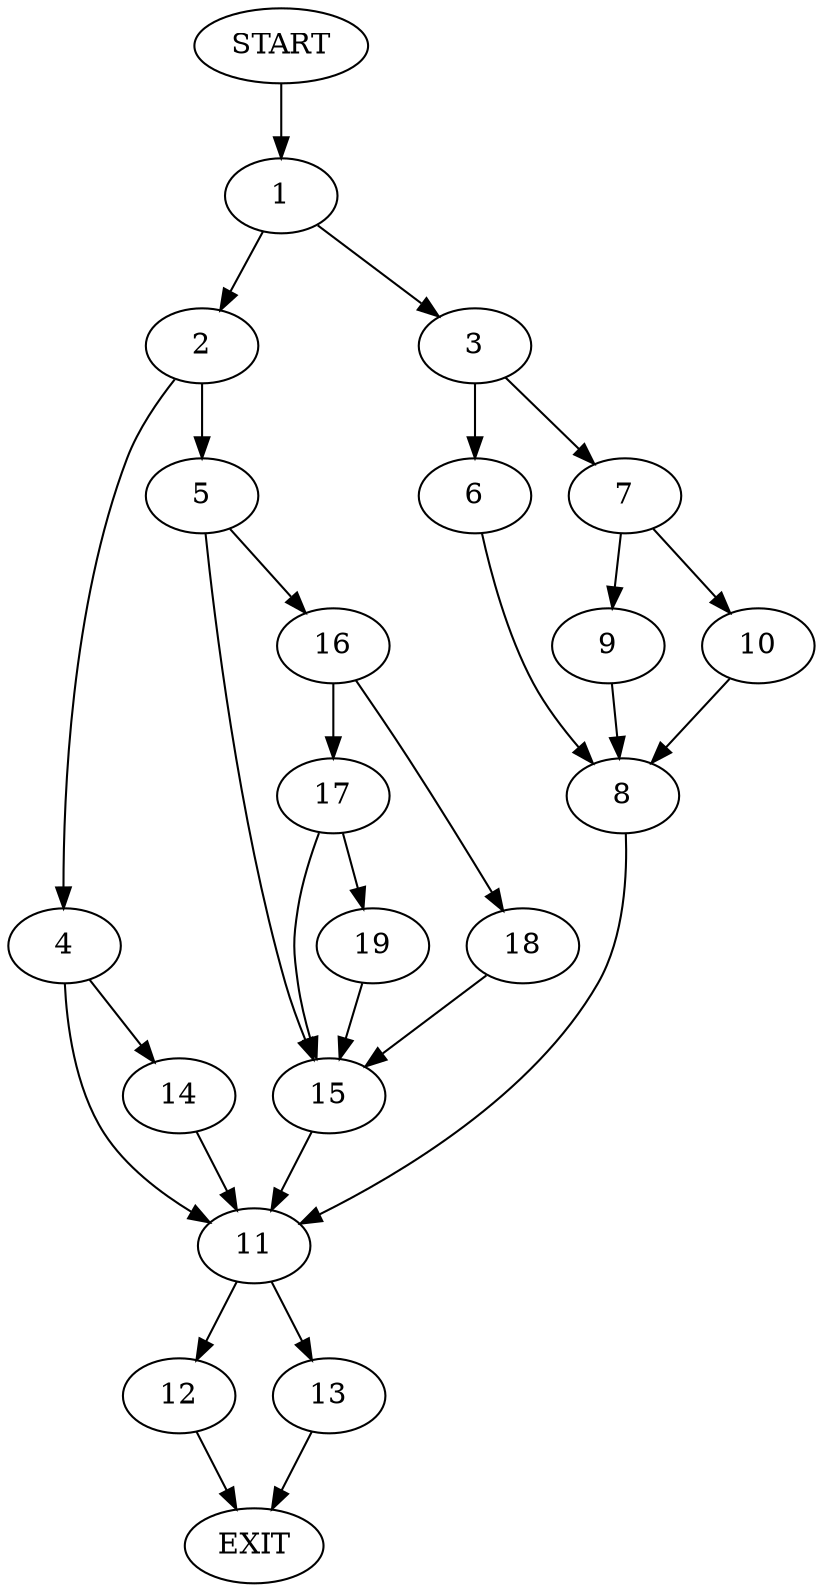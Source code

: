 digraph {
0 [label="START"]
20 [label="EXIT"]
0 -> 1
1 -> 2
1 -> 3
2 -> 4
2 -> 5
3 -> 6
3 -> 7
6 -> 8
7 -> 9
7 -> 10
8 -> 11
9 -> 8
10 -> 8
11 -> 12
11 -> 13
4 -> 14
4 -> 11
5 -> 15
5 -> 16
15 -> 11
16 -> 17
16 -> 18
17 -> 15
17 -> 19
18 -> 15
19 -> 15
14 -> 11
13 -> 20
12 -> 20
}
